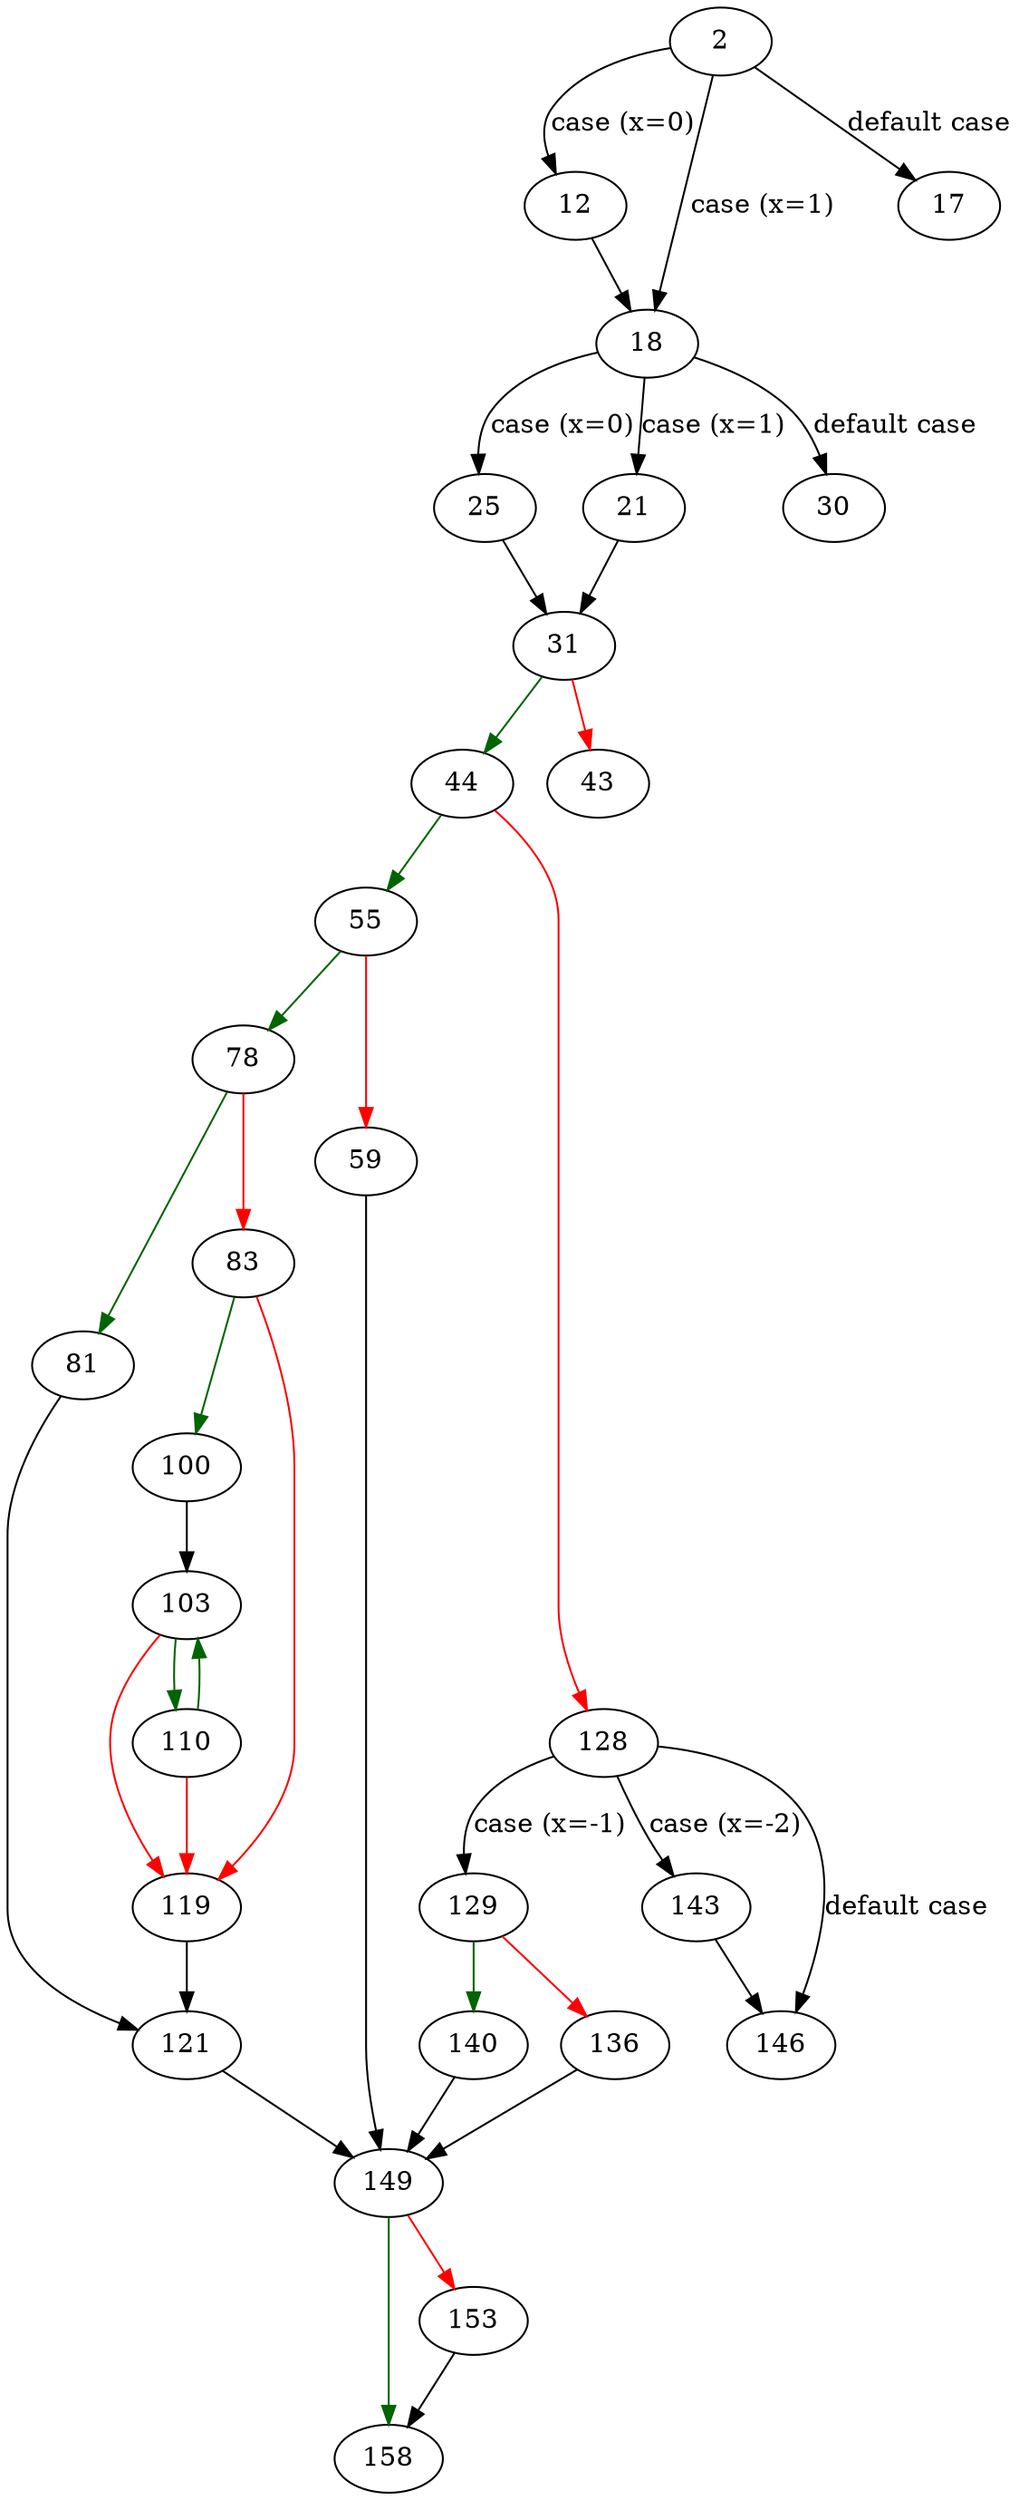 strict digraph "docolon" {
	// Node definitions.
	2 [entry=true];
	12;
	18;
	17;
	25;
	21;
	30;
	31;
	44;
	43;
	55;
	128;
	78;
	59;
	149;
	81;
	83;
	121;
	100;
	119;
	103;
	110;
	129;
	143;
	146;
	140;
	136;
	158;
	153;

	// Edge definitions.
	2 -> 12 [
		cond="case (x=0)"
		label="case (x=0)"
	];
	2 -> 18 [
		cond="case (x=1)"
		label="case (x=1)"
	];
	2 -> 17 [
		cond="default case"
		label="default case"
	];
	12 -> 18;
	18 -> 25 [
		cond="case (x=0)"
		label="case (x=0)"
	];
	18 -> 21 [
		cond="case (x=1)"
		label="case (x=1)"
	];
	18 -> 30 [
		cond="default case"
		label="default case"
	];
	25 -> 31;
	21 -> 31;
	31 -> 44 [
		color=darkgreen
		cond=true
	];
	31 -> 43 [
		color=red
		cond=false
	];
	44 -> 55 [
		color=darkgreen
		cond=true
	];
	44 -> 128 [
		color=red
		cond=false
	];
	55 -> 78 [
		color=darkgreen
		cond=true
	];
	55 -> 59 [
		color=red
		cond=false
	];
	128 -> 129 [
		cond="case (x=-1)"
		label="case (x=-1)"
	];
	128 -> 143 [
		cond="case (x=-2)"
		label="case (x=-2)"
	];
	128 -> 146 [
		cond="default case"
		label="default case"
	];
	78 -> 81 [
		color=darkgreen
		cond=true
	];
	78 -> 83 [
		color=red
		cond=false
	];
	59 -> 149;
	149 -> 158 [
		color=darkgreen
		cond=true
	];
	149 -> 153 [
		color=red
		cond=false
	];
	81 -> 121;
	83 -> 100 [
		color=darkgreen
		cond=true
	];
	83 -> 119 [
		color=red
		cond=false
	];
	121 -> 149;
	100 -> 103;
	119 -> 121;
	103 -> 119 [
		color=red
		cond=false
	];
	103 -> 110 [
		color=darkgreen
		cond=true
	];
	110 -> 119 [
		color=red
		cond=false
	];
	110 -> 103 [
		color=darkgreen
		cond=true
	];
	129 -> 140 [
		color=darkgreen
		cond=true
	];
	129 -> 136 [
		color=red
		cond=false
	];
	143 -> 146;
	140 -> 149;
	136 -> 149;
	153 -> 158;
}